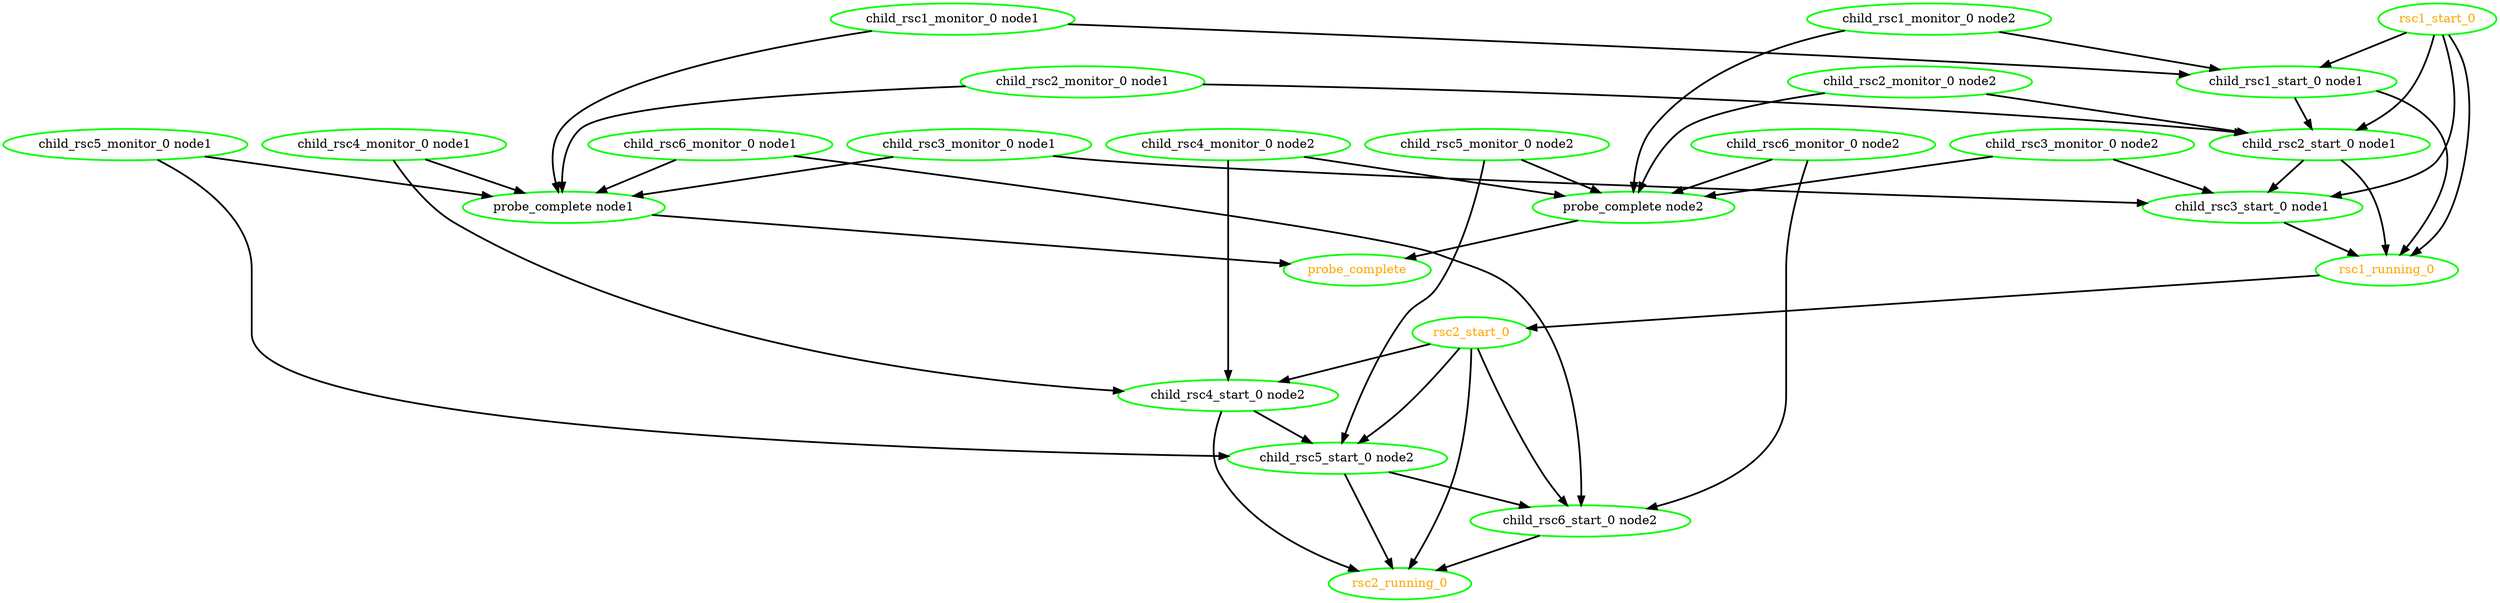  digraph "g" {
"child_rsc1_monitor_0 node1" -> "child_rsc1_start_0 node1" [ style = bold]
"child_rsc1_monitor_0 node1" -> "probe_complete node1" [ style = bold]
"child_rsc1_monitor_0 node1" [ style=bold color="green" fontcolor="black" ]
"child_rsc1_monitor_0 node2" -> "child_rsc1_start_0 node1" [ style = bold]
"child_rsc1_monitor_0 node2" -> "probe_complete node2" [ style = bold]
"child_rsc1_monitor_0 node2" [ style=bold color="green" fontcolor="black" ]
"child_rsc1_start_0 node1" -> "child_rsc2_start_0 node1" [ style = bold]
"child_rsc1_start_0 node1" -> "rsc1_running_0" [ style = bold]
"child_rsc1_start_0 node1" [ style=bold color="green" fontcolor="black" ]
"child_rsc2_monitor_0 node1" -> "child_rsc2_start_0 node1" [ style = bold]
"child_rsc2_monitor_0 node1" -> "probe_complete node1" [ style = bold]
"child_rsc2_monitor_0 node1" [ style=bold color="green" fontcolor="black" ]
"child_rsc2_monitor_0 node2" -> "child_rsc2_start_0 node1" [ style = bold]
"child_rsc2_monitor_0 node2" -> "probe_complete node2" [ style = bold]
"child_rsc2_monitor_0 node2" [ style=bold color="green" fontcolor="black" ]
"child_rsc2_start_0 node1" -> "child_rsc3_start_0 node1" [ style = bold]
"child_rsc2_start_0 node1" -> "rsc1_running_0" [ style = bold]
"child_rsc2_start_0 node1" [ style=bold color="green" fontcolor="black" ]
"child_rsc3_monitor_0 node1" -> "child_rsc3_start_0 node1" [ style = bold]
"child_rsc3_monitor_0 node1" -> "probe_complete node1" [ style = bold]
"child_rsc3_monitor_0 node1" [ style=bold color="green" fontcolor="black" ]
"child_rsc3_monitor_0 node2" -> "child_rsc3_start_0 node1" [ style = bold]
"child_rsc3_monitor_0 node2" -> "probe_complete node2" [ style = bold]
"child_rsc3_monitor_0 node2" [ style=bold color="green" fontcolor="black" ]
"child_rsc3_start_0 node1" -> "rsc1_running_0" [ style = bold]
"child_rsc3_start_0 node1" [ style=bold color="green" fontcolor="black" ]
"child_rsc4_monitor_0 node1" -> "child_rsc4_start_0 node2" [ style = bold]
"child_rsc4_monitor_0 node1" -> "probe_complete node1" [ style = bold]
"child_rsc4_monitor_0 node1" [ style=bold color="green" fontcolor="black" ]
"child_rsc4_monitor_0 node2" -> "child_rsc4_start_0 node2" [ style = bold]
"child_rsc4_monitor_0 node2" -> "probe_complete node2" [ style = bold]
"child_rsc4_monitor_0 node2" [ style=bold color="green" fontcolor="black" ]
"child_rsc4_start_0 node2" -> "child_rsc5_start_0 node2" [ style = bold]
"child_rsc4_start_0 node2" -> "rsc2_running_0" [ style = bold]
"child_rsc4_start_0 node2" [ style=bold color="green" fontcolor="black" ]
"child_rsc5_monitor_0 node1" -> "child_rsc5_start_0 node2" [ style = bold]
"child_rsc5_monitor_0 node1" -> "probe_complete node1" [ style = bold]
"child_rsc5_monitor_0 node1" [ style=bold color="green" fontcolor="black" ]
"child_rsc5_monitor_0 node2" -> "child_rsc5_start_0 node2" [ style = bold]
"child_rsc5_monitor_0 node2" -> "probe_complete node2" [ style = bold]
"child_rsc5_monitor_0 node2" [ style=bold color="green" fontcolor="black" ]
"child_rsc5_start_0 node2" -> "child_rsc6_start_0 node2" [ style = bold]
"child_rsc5_start_0 node2" -> "rsc2_running_0" [ style = bold]
"child_rsc5_start_0 node2" [ style=bold color="green" fontcolor="black" ]
"child_rsc6_monitor_0 node1" -> "child_rsc6_start_0 node2" [ style = bold]
"child_rsc6_monitor_0 node1" -> "probe_complete node1" [ style = bold]
"child_rsc6_monitor_0 node1" [ style=bold color="green" fontcolor="black" ]
"child_rsc6_monitor_0 node2" -> "child_rsc6_start_0 node2" [ style = bold]
"child_rsc6_monitor_0 node2" -> "probe_complete node2" [ style = bold]
"child_rsc6_monitor_0 node2" [ style=bold color="green" fontcolor="black" ]
"child_rsc6_start_0 node2" -> "rsc2_running_0" [ style = bold]
"child_rsc6_start_0 node2" [ style=bold color="green" fontcolor="black" ]
"probe_complete node1" -> "probe_complete" [ style = bold]
"probe_complete node1" [ style=bold color="green" fontcolor="black" ]
"probe_complete node2" -> "probe_complete" [ style = bold]
"probe_complete node2" [ style=bold color="green" fontcolor="black" ]
"probe_complete" [ style=bold color="green" fontcolor="orange" ]
"rsc1_running_0" -> "rsc2_start_0" [ style = bold]
"rsc1_running_0" [ style=bold color="green" fontcolor="orange" ]
"rsc1_start_0" -> "child_rsc1_start_0 node1" [ style = bold]
"rsc1_start_0" -> "child_rsc2_start_0 node1" [ style = bold]
"rsc1_start_0" -> "child_rsc3_start_0 node1" [ style = bold]
"rsc1_start_0" -> "rsc1_running_0" [ style = bold]
"rsc1_start_0" [ style=bold color="green" fontcolor="orange" ]
"rsc2_running_0" [ style=bold color="green" fontcolor="orange" ]
"rsc2_start_0" -> "child_rsc4_start_0 node2" [ style = bold]
"rsc2_start_0" -> "child_rsc5_start_0 node2" [ style = bold]
"rsc2_start_0" -> "child_rsc6_start_0 node2" [ style = bold]
"rsc2_start_0" -> "rsc2_running_0" [ style = bold]
"rsc2_start_0" [ style=bold color="green" fontcolor="orange" ]
}

